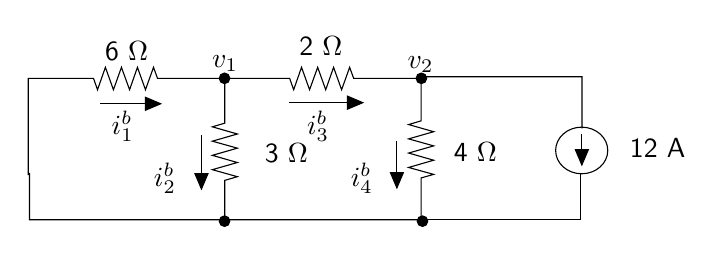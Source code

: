 \begin{tikzpicture}[y=-1cm]
\sf
\draw[black] (8.533,4.06) -- (8.533,3.404) -- (7.516,3.404) -- (6.489,3.404) -- (6.489,3.964) -- (6.331,4.011) -- (6.649,4.102) -- (6.331,4.193) -- (6.649,4.282) -- (6.331,4.373) -- (6.649,4.464) -- (6.331,4.556) -- (6.649,4.644) -- (6.489,4.689) -- (6.489,5.22) -- (1.516,5.22) -- (1.516,4.624);
\draw[black] (3.996,3.436) -- (3.996,3.993) -- (3.838,4.04) -- (4.156,4.131) -- (3.838,4.222) -- (4.156,4.311) -- (3.838,4.402) -- (4.156,4.493) -- (3.838,4.584) -- (4.156,4.673) -- (3.996,4.72) -- (3.996,5.249);
\draw[black] (4.016,3.424) -- (3.142,3.424) -- (3.091,3.284) -- (2.989,3.569) -- (2.887,3.284) -- (2.787,3.569) -- (2.684,3.284) -- (2.582,3.569) -- (2.48,3.284) -- (2.38,3.569) -- (2.329,3.424) -- (1.5,3.424) -- (1.5,4.653);
\draw[black] (6.507,3.424) -- (5.633,3.424) -- (5.582,3.284) -- (5.48,3.569) -- (5.378,3.284) -- (5.278,3.569) -- (5.176,3.284) -- (5.073,3.569) -- (4.971,3.284) -- (4.871,3.569) -- (4.82,3.424) -- (3.991,3.424);
\filldraw[black] (6.507,5.238) ellipse (0.067cm and 0.067cm);
\filldraw[black] (3.993,5.238) ellipse (0.067cm and 0.067cm);
\filldraw[black] (3.993,3.424) ellipse (0.067cm and 0.067cm);
\filldraw[black] (6.493,3.424) ellipse (0.067cm and 0.067cm);
\path (6.482,3.3) node[text=black,anchor=base] {$v_2$};
\path (4,3.287) node[text=black,anchor=base] {$v_1$};
\path (6,4.802) node[text=black,anchor=base east] {$i^b_4$};
\path (3.5,4.802) node[text=black,anchor=base east] {$i^b_2$};
\path (5.182,4.133) node[text=black,anchor=base] {$i^b_3$};
\path (2.7,4.133) node[text=black,anchor=base] {$i^b_1$};
\path (6.782,4.476) node[text=black,anchor=base west] {4 $\Omega$};
\path (9.018,4.431) node[text=black,anchor=base west] {12 A};
\path (4.382,4.491) node[text=black,anchor=base west] {3 $\Omega$};
\path (5.216,3.138) node[text=black,anchor=base] {2 $\Omega$};
\path (2.749,3.198) node[text=black,anchor=base] {6 $\Omega$};
\draw[arrows=-triangle 45,black] (4.816,3.733) -- (5.767,3.733);
\draw[arrows=-triangle 45,black] (6.182,4.222) -- (6.182,4.833);
\draw[arrows=-triangle 45,black] (3.7,4.149) -- (3.7,4.847);
\draw[arrows=-triangle 45,black] (2.416,3.747) -- (3.2,3.747);
\draw[black] (8.516,4.624) -- (8.516,5.22) -- (7.516,5.22) -- (6.333,5.22);
\draw[arrows=-triangle 45,black] (8.531,4.136) -- (8.531,4.542);
\draw[black] (8.529,4.34) ellipse (0.331cm and 0.296cm);

\end{tikzpicture}%

%% Configure (x)emacs for this file ...
%% Local Variables:
%% mode: latex
%% End: